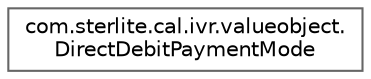 digraph "Graphical Class Hierarchy"
{
 // LATEX_PDF_SIZE
  bgcolor="transparent";
  edge [fontname=Helvetica,fontsize=10,labelfontname=Helvetica,labelfontsize=10];
  node [fontname=Helvetica,fontsize=10,shape=box,height=0.2,width=0.4];
  rankdir="LR";
  Node0 [id="Node000000",label="com.sterlite.cal.ivr.valueobject.\lDirectDebitPaymentMode",height=0.2,width=0.4,color="grey40", fillcolor="white", style="filled",URL="$enumcom_1_1sterlite_1_1cal_1_1ivr_1_1valueobject_1_1_direct_debit_payment_mode.html",tooltip=" "];
}
